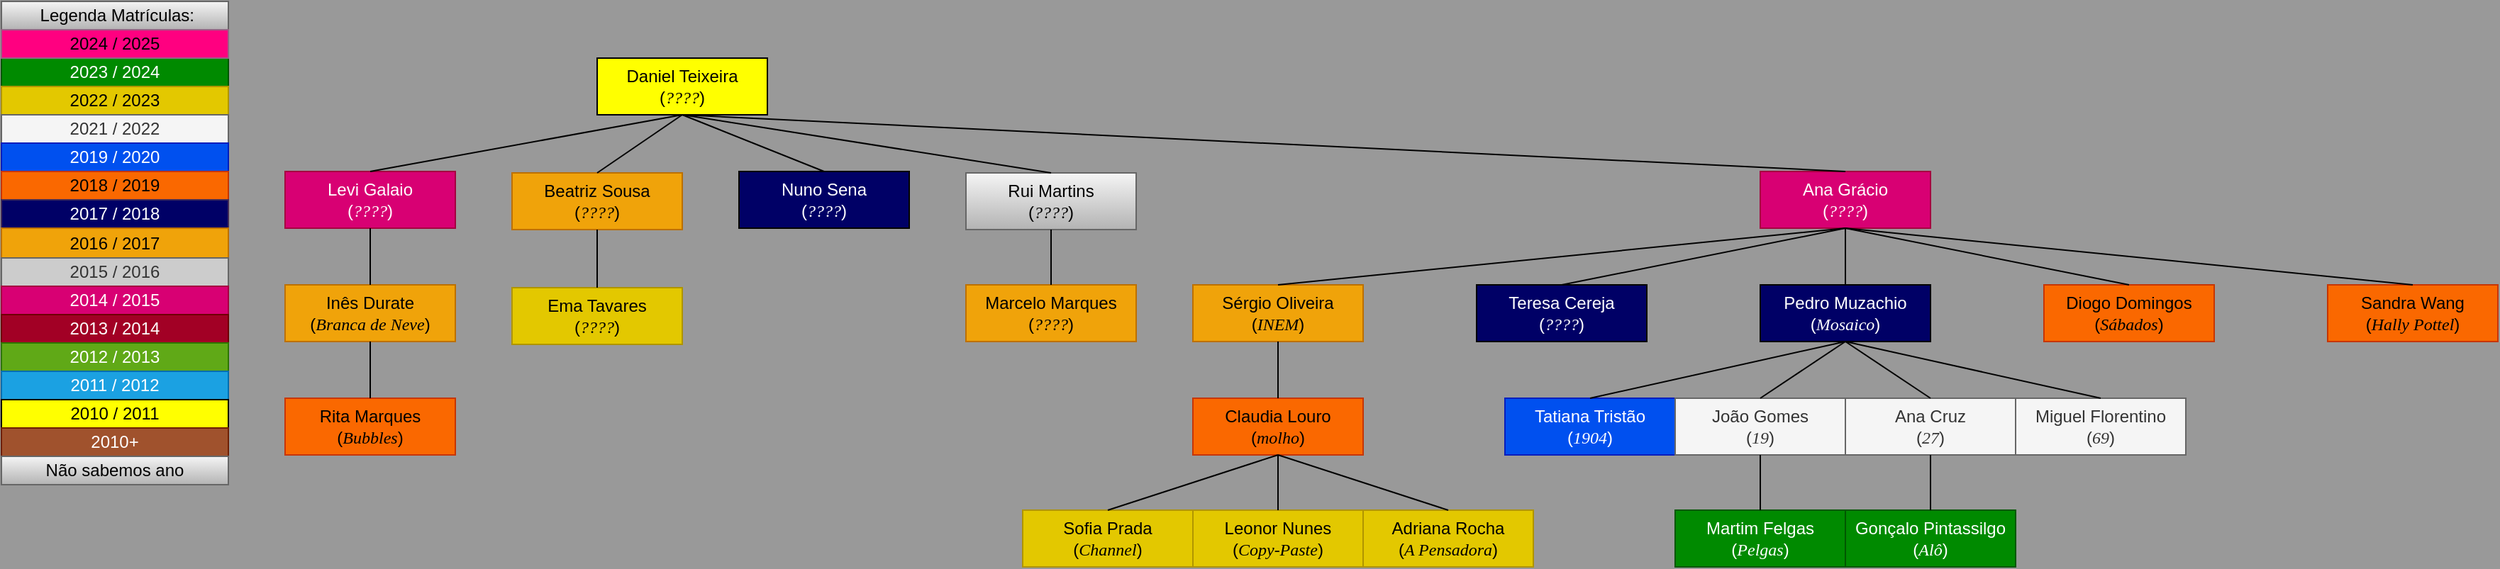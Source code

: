 <mxfile>
    <diagram id="uytzpZjenSV1ZXbr69cE" name="Página-1">
        <mxGraphModel dx="3716" dy="3184" grid="1" gridSize="10" guides="1" tooltips="1" connect="1" arrows="1" fold="1" page="1" pageScale="1" pageWidth="1169" pageHeight="827" background="#999999" math="0" shadow="0">
            <root>
                <mxCell id="0"/>
                <mxCell id="1" parent="0"/>
                <mxCell id="18" value="&lt;div&gt;Daniel Teixeira&lt;/div&gt;&lt;div&gt;&lt;span style=&quot;background-color: initial;&quot;&gt;(&lt;/span&gt;&lt;i style=&quot;background-color: initial;&quot;&gt;&lt;font face=&quot;Times New Roman&quot;&gt;????&lt;/font&gt;&lt;/i&gt;&lt;span style=&quot;background-color: initial;&quot;&gt;)&lt;/span&gt;&lt;/div&gt;" style="rounded=0;whiteSpace=wrap;html=1;fillColor=#ffff00;fontColor=#000000;" parent="1" vertex="1">
                    <mxGeometry x="-1900" y="-2400" width="120" height="40" as="geometry"/>
                </mxCell>
                <mxCell id="19" value="&lt;div&gt;Ana Grácio&lt;/div&gt;&lt;div&gt;&lt;span style=&quot;background-color: initial;&quot;&gt;(&lt;/span&gt;&lt;i style=&quot;background-color: initial;&quot;&gt;&lt;font face=&quot;Times New Roman&quot;&gt;????&lt;/font&gt;&lt;/i&gt;&lt;span style=&quot;background-color: initial;&quot;&gt;)&lt;/span&gt;&lt;/div&gt;" style="rounded=0;whiteSpace=wrap;html=1;fillColor=#d80073;fontColor=#ffffff;strokeColor=#A50040;" parent="1" vertex="1">
                    <mxGeometry x="-1080" y="-2320" width="120" height="40" as="geometry"/>
                </mxCell>
                <mxCell id="20" value="&lt;div&gt;&lt;span style=&quot;background-color: initial;&quot;&gt;Levi Galaio&lt;/span&gt;&lt;/div&gt;&lt;div&gt;&lt;span style=&quot;background-color: initial;&quot;&gt;(&lt;/span&gt;&lt;i style=&quot;background-color: initial;&quot;&gt;&lt;font face=&quot;Times New Roman&quot;&gt;????&lt;/font&gt;&lt;/i&gt;&lt;span style=&quot;background-color: initial;&quot;&gt;)&lt;/span&gt;&lt;/div&gt;" style="rounded=0;whiteSpace=wrap;html=1;fillColor=#d80073;fontColor=#ffffff;strokeColor=#A50040;" parent="1" vertex="1">
                    <mxGeometry x="-2120" y="-2320" width="120" height="40" as="geometry"/>
                </mxCell>
                <mxCell id="24" value="&lt;div&gt;&lt;span style=&quot;background-color: initial;&quot;&gt;Inês Durate&lt;/span&gt;&lt;/div&gt;&lt;div&gt;&lt;span style=&quot;background-color: initial;&quot;&gt;(&lt;font face=&quot;Times New Roman&quot;&gt;&lt;i&gt;Branca de Neve&lt;/i&gt;&lt;/font&gt;&lt;/span&gt;&lt;span style=&quot;background-color: initial;&quot;&gt;)&lt;/span&gt;&lt;/div&gt;" style="rounded=0;whiteSpace=wrap;html=1;fillColor=#f0a30a;fontColor=#000000;strokeColor=#BD7000;" parent="1" vertex="1">
                    <mxGeometry x="-2120" y="-2240" width="120" height="40" as="geometry"/>
                </mxCell>
                <mxCell id="25" value="&lt;div&gt;Rita Marques&lt;/div&gt;&lt;div&gt;&lt;span style=&quot;background-color: initial;&quot;&gt;(&lt;font face=&quot;Times New Roman&quot;&gt;&lt;i&gt;Bubbles&lt;/i&gt;&lt;/font&gt;&lt;/span&gt;&lt;span style=&quot;background-color: initial;&quot;&gt;)&lt;/span&gt;&lt;/div&gt;" style="rounded=0;whiteSpace=wrap;html=1;fillColor=#fa6800;fontColor=#000000;strokeColor=#C73500;" parent="1" vertex="1">
                    <mxGeometry x="-2120" y="-2160" width="120" height="40" as="geometry"/>
                </mxCell>
                <mxCell id="26" value="" style="endArrow=none;html=1;rounded=0;exitX=0.5;exitY=0;exitDx=0;exitDy=0;entryX=0.5;entryY=1;entryDx=0;entryDy=0;" parent="1" source="25" target="24" edge="1">
                    <mxGeometry width="50" height="50" relative="1" as="geometry">
                        <mxPoint x="-2450" y="-2160" as="sourcePoint"/>
                        <mxPoint x="-2450" y="-2200" as="targetPoint"/>
                    </mxGeometry>
                </mxCell>
                <mxCell id="27" value="" style="endArrow=none;html=1;rounded=0;entryX=0.5;entryY=1;entryDx=0;entryDy=0;exitX=0.5;exitY=0;exitDx=0;exitDy=0;" parent="1" source="24" target="20" edge="1">
                    <mxGeometry width="50" height="50" relative="1" as="geometry">
                        <mxPoint x="-1900" y="-2241" as="sourcePoint"/>
                        <mxPoint x="-1890" y="-2190" as="targetPoint"/>
                    </mxGeometry>
                </mxCell>
                <mxCell id="28" value="" style="endArrow=none;html=1;rounded=0;entryX=0.5;entryY=1;entryDx=0;entryDy=0;exitX=0.5;exitY=0;exitDx=0;exitDy=0;" parent="1" source="20" target="18" edge="1">
                    <mxGeometry width="50" height="50" relative="1" as="geometry">
                        <mxPoint x="-2090" y="-2229" as="sourcePoint"/>
                        <mxPoint x="-2090" y="-2269" as="targetPoint"/>
                    </mxGeometry>
                </mxCell>
                <mxCell id="29" value="" style="endArrow=none;html=1;rounded=0;entryX=0.5;entryY=0;entryDx=0;entryDy=0;exitX=0.5;exitY=1;exitDx=0;exitDy=0;" parent="1" source="18" target="19" edge="1">
                    <mxGeometry width="50" height="50" relative="1" as="geometry">
                        <mxPoint x="-2090" y="-2309" as="sourcePoint"/>
                        <mxPoint x="-1890" y="-2350" as="targetPoint"/>
                    </mxGeometry>
                </mxCell>
                <mxCell id="30" value="&lt;div&gt;Rui Martins&lt;/div&gt;&lt;div&gt;&lt;span style=&quot;background-color: initial;&quot;&gt;(&lt;/span&gt;&lt;i style=&quot;background-color: initial;&quot;&gt;&lt;font face=&quot;Times New Roman&quot;&gt;????&lt;/font&gt;&lt;/i&gt;&lt;span style=&quot;background-color: initial;&quot;&gt;)&lt;/span&gt;&lt;/div&gt;" style="rounded=0;whiteSpace=wrap;html=1;fillColor=#f5f5f5;gradientColor=#b3b3b3;strokeColor=#666666;" parent="1" vertex="1">
                    <mxGeometry x="-1640" y="-2319" width="120" height="40" as="geometry"/>
                </mxCell>
                <mxCell id="31" value="" style="endArrow=none;html=1;rounded=0;entryX=0.5;entryY=1;entryDx=0;entryDy=0;exitX=0.5;exitY=0;exitDx=0;exitDy=0;" parent="1" source="30" target="18" edge="1">
                    <mxGeometry width="50" height="50" relative="1" as="geometry">
                        <mxPoint x="-2090" y="-2309" as="sourcePoint"/>
                        <mxPoint x="-1890" y="-2350" as="targetPoint"/>
                    </mxGeometry>
                </mxCell>
                <mxCell id="32" value="&lt;div&gt;&lt;span style=&quot;background-color: initial;&quot;&gt;Marcelo Marques&lt;/span&gt;&lt;/div&gt;&lt;div&gt;&lt;span style=&quot;background-color: initial;&quot;&gt;(&lt;/span&gt;&lt;i style=&quot;background-color: initial;&quot;&gt;&lt;font face=&quot;Times New Roman&quot;&gt;????&lt;/font&gt;&lt;/i&gt;&lt;span style=&quot;background-color: initial;&quot;&gt;)&lt;/span&gt;&lt;/div&gt;" style="rounded=0;whiteSpace=wrap;html=1;fillColor=#f0a30a;fontColor=#000000;strokeColor=#BD7000;" parent="1" vertex="1">
                    <mxGeometry x="-1640" y="-2240" width="120" height="40" as="geometry"/>
                </mxCell>
                <mxCell id="33" value="" style="endArrow=none;html=1;rounded=0;entryX=0.5;entryY=1;entryDx=0;entryDy=0;exitX=0.5;exitY=0;exitDx=0;exitDy=0;" parent="1" source="32" target="30" edge="1">
                    <mxGeometry width="50" height="50" relative="1" as="geometry">
                        <mxPoint x="-1450" y="-2310" as="sourcePoint"/>
                        <mxPoint x="-1650" y="-2350" as="targetPoint"/>
                    </mxGeometry>
                </mxCell>
                <mxCell id="35" value="&lt;div&gt;&lt;span style=&quot;background-color: initial;&quot;&gt;Beatriz Sousa&lt;/span&gt;&lt;/div&gt;&lt;div&gt;&lt;span style=&quot;background-color: initial;&quot;&gt;(&lt;/span&gt;&lt;i style=&quot;background-color: initial;&quot;&gt;&lt;font face=&quot;Times New Roman&quot;&gt;????&lt;/font&gt;&lt;/i&gt;&lt;span style=&quot;background-color: initial;&quot;&gt;)&lt;/span&gt;&lt;/div&gt;" style="rounded=0;whiteSpace=wrap;html=1;fillColor=#f0a30a;fontColor=#000000;strokeColor=#BD7000;" parent="1" vertex="1">
                    <mxGeometry x="-1960" y="-2319" width="120" height="40" as="geometry"/>
                </mxCell>
                <mxCell id="36" value="" style="endArrow=none;html=1;rounded=0;entryX=0.5;entryY=1;entryDx=0;entryDy=0;exitX=0.5;exitY=0;exitDx=0;exitDy=0;" parent="1" source="35" target="18" edge="1">
                    <mxGeometry width="50" height="50" relative="1" as="geometry">
                        <mxPoint x="-1690" y="-2310" as="sourcePoint"/>
                        <mxPoint x="-1890" y="-2350" as="targetPoint"/>
                    </mxGeometry>
                </mxCell>
                <mxCell id="37" value="&lt;div&gt;&lt;span style=&quot;background-color: initial;&quot;&gt;Ema Tavares&lt;/span&gt;&lt;/div&gt;&lt;div&gt;&lt;span style=&quot;background-color: initial;&quot;&gt;(&lt;/span&gt;&lt;i style=&quot;background-color: initial;&quot;&gt;&lt;font face=&quot;Times New Roman&quot;&gt;????&lt;/font&gt;&lt;/i&gt;&lt;span style=&quot;background-color: initial;&quot;&gt;)&lt;/span&gt;&lt;/div&gt;" style="rounded=0;whiteSpace=wrap;html=1;fillColor=#e3c800;fontColor=#000000;strokeColor=#B09500;" parent="1" vertex="1">
                    <mxGeometry x="-1960" y="-2238" width="120" height="40" as="geometry"/>
                </mxCell>
                <mxCell id="38" value="" style="endArrow=none;html=1;rounded=0;exitX=0.5;exitY=1;exitDx=0;exitDy=0;entryX=0.5;entryY=0;entryDx=0;entryDy=0;" parent="1" source="35" target="37" edge="1">
                    <mxGeometry width="50" height="50" relative="1" as="geometry">
                        <mxPoint x="-1770" y="-2309" as="sourcePoint"/>
                        <mxPoint x="-1780" y="-2239" as="targetPoint"/>
                    </mxGeometry>
                </mxCell>
                <mxCell id="39" value="&lt;div&gt;&lt;span style=&quot;background-color: initial;&quot;&gt;Teresa Cereja&lt;/span&gt;&lt;/div&gt;&lt;div&gt;&lt;span style=&quot;background-color: initial;&quot;&gt;(&lt;/span&gt;&lt;i style=&quot;background-color: initial;&quot;&gt;&lt;font face=&quot;Times New Roman&quot;&gt;????&lt;/font&gt;&lt;/i&gt;&lt;span style=&quot;background-color: initial;&quot;&gt;)&lt;/span&gt;&lt;/div&gt;" style="rounded=0;whiteSpace=wrap;html=1;fillColor=#000066;fontColor=#FFFFFF;" parent="1" vertex="1">
                    <mxGeometry x="-1280" y="-2240" width="120" height="40" as="geometry"/>
                </mxCell>
                <mxCell id="40" value="&lt;div&gt;&lt;span style=&quot;background-color: initial;&quot;&gt;Sérgio Oliveira&lt;/span&gt;&lt;/div&gt;&lt;div&gt;&lt;span style=&quot;background-color: initial;&quot;&gt;(&lt;font face=&quot;Times New Roman&quot;&gt;&lt;i&gt;INEM&lt;/i&gt;&lt;/font&gt;&lt;/span&gt;&lt;span style=&quot;background-color: initial;&quot;&gt;)&lt;/span&gt;&lt;/div&gt;" style="rounded=0;whiteSpace=wrap;html=1;fillColor=#f0a30a;fontColor=#000000;strokeColor=#BD7000;" parent="1" vertex="1">
                    <mxGeometry x="-1480" y="-2240" width="120" height="40" as="geometry"/>
                </mxCell>
                <mxCell id="41" value="&lt;div&gt;Pedro Muzachio&lt;/div&gt;&lt;div&gt;&lt;span style=&quot;background-color: initial;&quot;&gt;(&lt;font face=&quot;Times New Roman&quot;&gt;&lt;i&gt;Mosaico&lt;/i&gt;&lt;/font&gt;&lt;/span&gt;&lt;span style=&quot;background-color: initial;&quot;&gt;)&lt;/span&gt;&lt;/div&gt;" style="rounded=0;whiteSpace=wrap;html=1;fillColor=#000066;fontColor=#FFFFFF;" parent="1" vertex="1">
                    <mxGeometry x="-1080" y="-2240" width="120" height="40" as="geometry"/>
                </mxCell>
                <mxCell id="42" value="&lt;div&gt;&lt;span style=&quot;background-color: initial;&quot;&gt;Diogo Domingos&lt;/span&gt;&lt;/div&gt;&lt;div&gt;&lt;span style=&quot;background-color: initial;&quot;&gt;(&lt;font face=&quot;Times New Roman&quot;&gt;&lt;i&gt;Sábados&lt;/i&gt;&lt;/font&gt;&lt;/span&gt;&lt;span style=&quot;background-color: initial;&quot;&gt;)&lt;/span&gt;&lt;/div&gt;" style="rounded=0;whiteSpace=wrap;html=1;fillColor=#fa6800;fontColor=#000000;strokeColor=#C73500;" parent="1" vertex="1">
                    <mxGeometry x="-880" y="-2240" width="120" height="40" as="geometry"/>
                </mxCell>
                <mxCell id="43" value="&lt;div&gt;&lt;span style=&quot;background-color: initial;&quot;&gt;Sandra Wang&lt;/span&gt;&lt;/div&gt;&lt;div&gt;&lt;span style=&quot;background-color: initial;&quot;&gt;(&lt;font face=&quot;Times New Roman&quot;&gt;&lt;i&gt;Hally Pottel&lt;/i&gt;&lt;/font&gt;&lt;/span&gt;&lt;span style=&quot;background-color: initial;&quot;&gt;)&lt;/span&gt;&lt;/div&gt;" style="rounded=0;whiteSpace=wrap;html=1;fillColor=#fa6800;fontColor=#000000;strokeColor=#C73500;" parent="1" vertex="1">
                    <mxGeometry x="-680" y="-2240" width="120" height="40" as="geometry"/>
                </mxCell>
                <mxCell id="44" value="" style="endArrow=none;html=1;rounded=0;entryX=0.5;entryY=1;entryDx=0;entryDy=0;exitX=0.5;exitY=0;exitDx=0;exitDy=0;" parent="1" source="40" target="19" edge="1">
                    <mxGeometry width="50" height="50" relative="1" as="geometry">
                        <mxPoint x="-1610" y="-2230" as="sourcePoint"/>
                        <mxPoint x="-1610" y="-2270" as="targetPoint"/>
                    </mxGeometry>
                </mxCell>
                <mxCell id="45" value="" style="endArrow=none;html=1;rounded=0;entryX=0.5;entryY=1;entryDx=0;entryDy=0;exitX=0.5;exitY=0;exitDx=0;exitDy=0;" parent="1" source="39" target="19" edge="1">
                    <mxGeometry width="50" height="50" relative="1" as="geometry">
                        <mxPoint x="-1410" y="-2230" as="sourcePoint"/>
                        <mxPoint x="-1010" y="-2270" as="targetPoint"/>
                    </mxGeometry>
                </mxCell>
                <mxCell id="46" value="" style="endArrow=none;html=1;rounded=0;entryX=0.5;entryY=1;entryDx=0;entryDy=0;exitX=0.5;exitY=0;exitDx=0;exitDy=0;" parent="1" source="41" target="19" edge="1">
                    <mxGeometry width="50" height="50" relative="1" as="geometry">
                        <mxPoint x="-1210" y="-2230" as="sourcePoint"/>
                        <mxPoint x="-1010" y="-2270" as="targetPoint"/>
                    </mxGeometry>
                </mxCell>
                <mxCell id="47" value="" style="endArrow=none;html=1;rounded=0;exitX=0.5;exitY=0;exitDx=0;exitDy=0;entryX=0.5;entryY=1;entryDx=0;entryDy=0;" parent="1" source="42" target="19" edge="1">
                    <mxGeometry width="50" height="50" relative="1" as="geometry">
                        <mxPoint x="-1010" y="-2230" as="sourcePoint"/>
                        <mxPoint x="-990" y="-2261" as="targetPoint"/>
                    </mxGeometry>
                </mxCell>
                <mxCell id="48" value="" style="endArrow=none;html=1;rounded=0;entryX=0.5;entryY=1;entryDx=0;entryDy=0;exitX=0.5;exitY=0;exitDx=0;exitDy=0;" parent="1" source="43" target="19" edge="1">
                    <mxGeometry width="50" height="50" relative="1" as="geometry">
                        <mxPoint x="-1000" y="-2220" as="sourcePoint"/>
                        <mxPoint x="-1000" y="-2260" as="targetPoint"/>
                    </mxGeometry>
                </mxCell>
                <mxCell id="49" value="&lt;div&gt;&lt;span style=&quot;background-color: initial;&quot;&gt;Claudia Louro&lt;/span&gt;&lt;/div&gt;&lt;div&gt;&lt;span style=&quot;background-color: initial;&quot;&gt;(&lt;font face=&quot;Times New Roman&quot;&gt;&lt;i&gt;molho&lt;/i&gt;&lt;/font&gt;&lt;/span&gt;&lt;span style=&quot;background-color: initial;&quot;&gt;)&lt;/span&gt;&lt;/div&gt;" style="rounded=0;whiteSpace=wrap;html=1;fillColor=#fa6800;fontColor=#000000;strokeColor=#C73500;" parent="1" vertex="1">
                    <mxGeometry x="-1480" y="-2160" width="120" height="40" as="geometry"/>
                </mxCell>
                <mxCell id="50" value="" style="endArrow=none;html=1;rounded=0;entryX=0.5;entryY=0;entryDx=0;entryDy=0;exitX=0.5;exitY=1;exitDx=0;exitDy=0;" parent="1" source="40" target="49" edge="1">
                    <mxGeometry width="50" height="50" relative="1" as="geometry">
                        <mxPoint x="-1410" y="-2230" as="sourcePoint"/>
                        <mxPoint x="-1010" y="-2270" as="targetPoint"/>
                    </mxGeometry>
                </mxCell>
                <mxCell id="51" value="&lt;div&gt;&lt;span style=&quot;background-color: initial;&quot;&gt;Tatiana Tristão&lt;/span&gt;&lt;/div&gt;&lt;div&gt;&lt;span style=&quot;background-color: initial;&quot;&gt;(&lt;font face=&quot;Times New Roman&quot;&gt;&lt;i&gt;1904&lt;/i&gt;&lt;/font&gt;&lt;/span&gt;&lt;span style=&quot;background-color: initial;&quot;&gt;)&lt;/span&gt;&lt;/div&gt;" style="rounded=0;whiteSpace=wrap;html=1;fillColor=#0050ef;fontColor=#ffffff;strokeColor=#001DBC;" parent="1" vertex="1">
                    <mxGeometry x="-1260" y="-2160" width="120" height="40" as="geometry"/>
                </mxCell>
                <mxCell id="52" value="&lt;div&gt;João Gomes&lt;/div&gt;&lt;div&gt;&lt;span style=&quot;background-color: initial;&quot;&gt;(&lt;font face=&quot;Times New Roman&quot;&gt;&lt;i&gt;19&lt;/i&gt;&lt;/font&gt;&lt;/span&gt;&lt;span style=&quot;background-color: initial;&quot;&gt;)&lt;/span&gt;&lt;/div&gt;" style="rounded=0;whiteSpace=wrap;html=1;fillColor=#f5f5f5;fontColor=#333333;strokeColor=#666666;" parent="1" vertex="1">
                    <mxGeometry x="-1140" y="-2160" width="120" height="40" as="geometry"/>
                </mxCell>
                <mxCell id="53" value="&lt;div&gt;&lt;span style=&quot;background-color: initial;&quot;&gt;Ana Cruz&lt;/span&gt;&lt;/div&gt;&lt;div&gt;&lt;span style=&quot;background-color: initial;&quot;&gt;(&lt;font face=&quot;Times New Roman&quot;&gt;&lt;i&gt;27&lt;/i&gt;&lt;/font&gt;&lt;/span&gt;&lt;span style=&quot;background-color: initial;&quot;&gt;)&lt;/span&gt;&lt;/div&gt;" style="rounded=0;whiteSpace=wrap;html=1;fillColor=#f5f5f5;fontColor=#333333;strokeColor=#666666;" parent="1" vertex="1">
                    <mxGeometry x="-1020" y="-2160" width="120" height="40" as="geometry"/>
                </mxCell>
                <mxCell id="54" value="" style="endArrow=none;html=1;rounded=0;entryX=0.5;entryY=1;entryDx=0;entryDy=0;exitX=0.5;exitY=0;exitDx=0;exitDy=0;" parent="1" source="51" target="41" edge="1">
                    <mxGeometry width="50" height="50" relative="1" as="geometry">
                        <mxPoint x="-1010" y="-2230" as="sourcePoint"/>
                        <mxPoint x="-1010" y="-2270" as="targetPoint"/>
                    </mxGeometry>
                </mxCell>
                <mxCell id="55" value="" style="endArrow=none;html=1;rounded=0;entryX=0.5;entryY=0;entryDx=0;entryDy=0;exitX=0.5;exitY=1;exitDx=0;exitDy=0;" parent="1" source="41" target="52" edge="1">
                    <mxGeometry width="50" height="50" relative="1" as="geometry">
                        <mxPoint x="-1000" y="-2220" as="sourcePoint"/>
                        <mxPoint x="-1000" y="-2260" as="targetPoint"/>
                    </mxGeometry>
                </mxCell>
                <mxCell id="56" value="" style="endArrow=none;html=1;rounded=0;entryX=0.5;entryY=0;entryDx=0;entryDy=0;exitX=0.5;exitY=1;exitDx=0;exitDy=0;" parent="1" source="41" target="53" edge="1">
                    <mxGeometry width="50" height="50" relative="1" as="geometry">
                        <mxPoint x="-990" y="-2210" as="sourcePoint"/>
                        <mxPoint x="-990" y="-2250" as="targetPoint"/>
                    </mxGeometry>
                </mxCell>
                <mxCell id="57" value="&lt;div&gt;Miguel Florentino&lt;/div&gt;&lt;div&gt;&lt;span style=&quot;background-color: initial;&quot;&gt;(&lt;font face=&quot;Times New Roman&quot;&gt;&lt;i&gt;69&lt;/i&gt;&lt;/font&gt;&lt;/span&gt;&lt;span style=&quot;background-color: initial;&quot;&gt;)&lt;/span&gt;&lt;/div&gt;" style="rounded=0;whiteSpace=wrap;html=1;fillColor=#f5f5f5;fontColor=#333333;strokeColor=#666666;" parent="1" vertex="1">
                    <mxGeometry x="-900" y="-2160" width="120" height="40" as="geometry"/>
                </mxCell>
                <mxCell id="59" value="" style="endArrow=none;html=1;rounded=0;entryX=0.5;entryY=1;entryDx=0;entryDy=0;exitX=0.5;exitY=0;exitDx=0;exitDy=0;" parent="1" source="57" target="41" edge="1">
                    <mxGeometry width="50" height="50" relative="1" as="geometry">
                        <mxPoint x="-1010" y="-2190" as="sourcePoint"/>
                        <mxPoint x="-890" y="-2150" as="targetPoint"/>
                    </mxGeometry>
                </mxCell>
                <mxCell id="60" value="&lt;div&gt;&lt;span style=&quot;background-color: initial;&quot;&gt;Sofia Prada&lt;/span&gt;&lt;/div&gt;&lt;div&gt;&lt;span style=&quot;background-color: initial;&quot;&gt;(&lt;font face=&quot;Times New Roman&quot;&gt;&lt;i&gt;Channel&lt;/i&gt;&lt;/font&gt;&lt;/span&gt;&lt;span style=&quot;background-color: initial;&quot;&gt;)&lt;/span&gt;&lt;/div&gt;" style="rounded=0;whiteSpace=wrap;html=1;fillColor=#e3c800;fontColor=#000000;strokeColor=#B09500;" parent="1" vertex="1">
                    <mxGeometry x="-1600" y="-2081" width="120" height="40" as="geometry"/>
                </mxCell>
                <mxCell id="61" value="&lt;div&gt;Leonor Nunes&lt;/div&gt;&lt;div&gt;&lt;span style=&quot;background-color: initial;&quot;&gt;(&lt;font face=&quot;Times New Roman&quot;&gt;&lt;i&gt;Copy-Paste&lt;/i&gt;&lt;/font&gt;&lt;/span&gt;&lt;span style=&quot;background-color: initial;&quot;&gt;)&lt;/span&gt;&lt;/div&gt;" style="rounded=0;whiteSpace=wrap;html=1;fillColor=#e3c800;fontColor=#000000;strokeColor=#B09500;" parent="1" vertex="1">
                    <mxGeometry x="-1480" y="-2081" width="120" height="40" as="geometry"/>
                </mxCell>
                <mxCell id="62" value="&lt;div&gt;Adriana Rocha&lt;/div&gt;&lt;div&gt;&lt;span style=&quot;background-color: initial;&quot;&gt;(&lt;font face=&quot;Times New Roman&quot;&gt;&lt;i&gt;A Pensadora&lt;/i&gt;&lt;/font&gt;&lt;/span&gt;&lt;span style=&quot;background-color: initial;&quot;&gt;)&lt;/span&gt;&lt;/div&gt;" style="rounded=0;whiteSpace=wrap;html=1;fillColor=#e3c800;fontColor=#000000;strokeColor=#B09500;" parent="1" vertex="1">
                    <mxGeometry x="-1360" y="-2081" width="120" height="40" as="geometry"/>
                </mxCell>
                <mxCell id="63" value="" style="endArrow=none;html=1;rounded=0;entryX=0.5;entryY=1;entryDx=0;entryDy=0;exitX=0.5;exitY=0;exitDx=0;exitDy=0;" parent="1" source="62" target="49" edge="1">
                    <mxGeometry width="50" height="50" relative="1" as="geometry">
                        <mxPoint x="-1190" y="-2150" as="sourcePoint"/>
                        <mxPoint x="-1010" y="-2190" as="targetPoint"/>
                    </mxGeometry>
                </mxCell>
                <mxCell id="64" value="" style="endArrow=none;html=1;rounded=0;entryX=0.5;entryY=1;entryDx=0;entryDy=0;exitX=0.5;exitY=0;exitDx=0;exitDy=0;" parent="1" source="61" target="49" edge="1">
                    <mxGeometry width="50" height="50" relative="1" as="geometry">
                        <mxPoint x="-1180" y="-2140" as="sourcePoint"/>
                        <mxPoint x="-1000" y="-2180" as="targetPoint"/>
                    </mxGeometry>
                </mxCell>
                <mxCell id="65" value="" style="endArrow=none;html=1;rounded=0;entryX=0.5;entryY=1;entryDx=0;entryDy=0;exitX=0.5;exitY=0;exitDx=0;exitDy=0;" parent="1" source="60" target="49" edge="1">
                    <mxGeometry width="50" height="50" relative="1" as="geometry">
                        <mxPoint x="-1170" y="-2130" as="sourcePoint"/>
                        <mxPoint x="-990" y="-2170" as="targetPoint"/>
                    </mxGeometry>
                </mxCell>
                <mxCell id="66" value="&lt;div&gt;&lt;span style=&quot;background-color: initial;&quot;&gt;Martim Felgas&lt;/span&gt;&lt;/div&gt;&lt;div&gt;&lt;span style=&quot;background-color: initial;&quot;&gt;(&lt;font face=&quot;Times New Roman&quot;&gt;&lt;i&gt;Pelgas&lt;/i&gt;&lt;/font&gt;&lt;/span&gt;&lt;span style=&quot;background-color: initial;&quot;&gt;)&lt;/span&gt;&lt;/div&gt;" style="rounded=0;whiteSpace=wrap;html=1;fillColor=#008a00;fontColor=#ffffff;strokeColor=#005700;" parent="1" vertex="1">
                    <mxGeometry x="-1140" y="-2081" width="120" height="40" as="geometry"/>
                </mxCell>
                <mxCell id="67" value="" style="endArrow=none;html=1;rounded=0;entryX=0.5;entryY=1;entryDx=0;entryDy=0;exitX=0.5;exitY=0;exitDx=0;exitDy=0;" parent="1" source="66" target="52" edge="1">
                    <mxGeometry width="50" height="50" relative="1" as="geometry">
                        <mxPoint x="-1010" y="-2190" as="sourcePoint"/>
                        <mxPoint x="-1070" y="-2150" as="targetPoint"/>
                    </mxGeometry>
                </mxCell>
                <mxCell id="68" value="&lt;div&gt;&lt;span style=&quot;background-color: initial;&quot;&gt;Nuno Sena&lt;/span&gt;&lt;/div&gt;&lt;div&gt;&lt;span style=&quot;background-color: initial;&quot;&gt;(&lt;/span&gt;&lt;i style=&quot;background-color: initial;&quot;&gt;&lt;font face=&quot;Times New Roman&quot;&gt;????&lt;/font&gt;&lt;/i&gt;&lt;span style=&quot;background-color: initial;&quot;&gt;)&lt;/span&gt;&lt;/div&gt;" style="rounded=0;whiteSpace=wrap;html=1;fillColor=#000066;fontColor=#FFFFFF;" parent="1" vertex="1">
                    <mxGeometry x="-1800" y="-2320" width="120" height="40" as="geometry"/>
                </mxCell>
                <mxCell id="69" value="" style="endArrow=none;html=1;rounded=0;entryX=0.5;entryY=1;entryDx=0;entryDy=0;exitX=0.5;exitY=0;exitDx=0;exitDy=0;" parent="1" source="68" target="18" edge="1">
                    <mxGeometry width="50" height="50" relative="1" as="geometry">
                        <mxPoint x="-1490" y="-2229" as="sourcePoint"/>
                        <mxPoint x="-1490" y="-2269" as="targetPoint"/>
                    </mxGeometry>
                </mxCell>
                <mxCell id="70" value="&lt;div&gt;Gonçalo Pintassilgo&lt;/div&gt;&lt;div&gt;&lt;span style=&quot;background-color: initial;&quot;&gt;(&lt;font face=&quot;Times New Roman&quot;&gt;&lt;i&gt;Alô&lt;/i&gt;&lt;/font&gt;&lt;/span&gt;&lt;span style=&quot;background-color: initial;&quot;&gt;)&lt;/span&gt;&lt;/div&gt;" style="rounded=0;whiteSpace=wrap;html=1;fillColor=#008a00;fontColor=#ffffff;strokeColor=#005700;" parent="1" vertex="1">
                    <mxGeometry x="-1020" y="-2081" width="120" height="40" as="geometry"/>
                </mxCell>
                <mxCell id="71" value="" style="endArrow=none;html=1;rounded=0;entryX=0.5;entryY=1;entryDx=0;entryDy=0;exitX=0.5;exitY=0;exitDx=0;exitDy=0;" parent="1" source="70" target="53" edge="1">
                    <mxGeometry width="50" height="50" relative="1" as="geometry">
                        <mxPoint x="-1070" y="-2071" as="sourcePoint"/>
                        <mxPoint x="-1070" y="-2110" as="targetPoint"/>
                    </mxGeometry>
                </mxCell>
                <mxCell id="73" value="2023 / 2024" style="rounded=0;whiteSpace=wrap;html=1;fillColor=#008a00;fontColor=#ffffff;strokeColor=#005700;" vertex="1" parent="1">
                    <mxGeometry x="-2320" y="-2400" width="160" height="20" as="geometry"/>
                </mxCell>
                <mxCell id="74" value="2022 / 2023" style="rounded=0;whiteSpace=wrap;html=1;fillColor=#e3c800;fontColor=#000000;strokeColor=#B09500;" vertex="1" parent="1">
                    <mxGeometry x="-2320" y="-2380" width="160" height="20" as="geometry"/>
                </mxCell>
                <mxCell id="75" value="2021 / 2022" style="rounded=0;whiteSpace=wrap;html=1;fillColor=#f5f5f5;fontColor=#333333;strokeColor=#666666;" vertex="1" parent="1">
                    <mxGeometry x="-2320" y="-2360" width="160" height="20" as="geometry"/>
                </mxCell>
                <mxCell id="76" value="2019 / 2020" style="rounded=0;whiteSpace=wrap;html=1;fillColor=#0050ef;fontColor=#ffffff;strokeColor=#001DBC;" vertex="1" parent="1">
                    <mxGeometry x="-2320" y="-2340" width="160" height="20" as="geometry"/>
                </mxCell>
                <mxCell id="77" value="2018 / 2019" style="rounded=0;whiteSpace=wrap;html=1;fillColor=#fa6800;fontColor=#000000;strokeColor=#C73500;" vertex="1" parent="1">
                    <mxGeometry x="-2320" y="-2320" width="160" height="20" as="geometry"/>
                </mxCell>
                <mxCell id="78" value="&amp;nbsp;Legenda Matrículas:" style="rounded=0;whiteSpace=wrap;html=1;fillColor=#f5f5f5;gradientColor=#b3b3b3;strokeColor=#666666;" vertex="1" parent="1">
                    <mxGeometry x="-2320" y="-2440" width="160" height="20" as="geometry"/>
                </mxCell>
                <mxCell id="79" value="2017 / 2018" style="rounded=0;whiteSpace=wrap;html=1;fillColor=#000066;fontColor=#ffffff;strokeColor=#432D57;" vertex="1" parent="1">
                    <mxGeometry x="-2320" y="-2300" width="160" height="20" as="geometry"/>
                </mxCell>
                <mxCell id="80" value="2016 / 2017" style="rounded=0;whiteSpace=wrap;html=1;fillColor=#f0a30a;fontColor=#000000;strokeColor=#BD7000;" vertex="1" parent="1">
                    <mxGeometry x="-2320" y="-2280" width="160" height="21" as="geometry"/>
                </mxCell>
                <mxCell id="81" value="2015 / 2016" style="rounded=0;whiteSpace=wrap;html=1;fillColor=#CCCCCC;strokeColor=#666666;fontColor=#333333;" vertex="1" parent="1">
                    <mxGeometry x="-2320" y="-2259" width="160" height="20" as="geometry"/>
                </mxCell>
                <mxCell id="82" value="2014 / 2015" style="rounded=0;whiteSpace=wrap;html=1;fillColor=#d80073;fontColor=#ffffff;strokeColor=#A50040;" vertex="1" parent="1">
                    <mxGeometry x="-2320" y="-2239" width="160" height="20" as="geometry"/>
                </mxCell>
                <mxCell id="83" value="2013 / 2014" style="rounded=0;whiteSpace=wrap;html=1;fillColor=#a20025;fontColor=#ffffff;strokeColor=#6F0000;" vertex="1" parent="1">
                    <mxGeometry x="-2320" y="-2219" width="160" height="20" as="geometry"/>
                </mxCell>
                <mxCell id="84" value="2012&lt;span style=&quot;background-color: initial;&quot;&gt;&amp;nbsp;/ 2013&lt;/span&gt;" style="rounded=0;whiteSpace=wrap;html=1;fillColor=#60a917;fontColor=#ffffff;strokeColor=#2D7600;" vertex="1" parent="1">
                    <mxGeometry x="-2320" y="-2199" width="160" height="20" as="geometry"/>
                </mxCell>
                <mxCell id="85" value="2011&lt;span style=&quot;background-color: initial;&quot;&gt;&amp;nbsp;/ 2012&lt;/span&gt;" style="rounded=0;whiteSpace=wrap;html=1;fillColor=#1ba1e2;fontColor=#ffffff;strokeColor=#006EAF;" vertex="1" parent="1">
                    <mxGeometry x="-2320" y="-2179" width="160" height="20" as="geometry"/>
                </mxCell>
                <mxCell id="86" value="2010&lt;span style=&quot;background-color: initial;&quot;&gt;&amp;nbsp;/ 2011&lt;/span&gt;" style="rounded=0;whiteSpace=wrap;html=1;fillColor=#FFFF00;fontColor=#000000;" vertex="1" parent="1">
                    <mxGeometry x="-2320" y="-2159" width="160" height="20" as="geometry"/>
                </mxCell>
                <mxCell id="87" value="2010+" style="rounded=0;whiteSpace=wrap;html=1;fillColor=#a0522d;strokeColor=#6D1F00;fontColor=#ffffff;" vertex="1" parent="1">
                    <mxGeometry x="-2320" y="-2139" width="160" height="20" as="geometry"/>
                </mxCell>
                <mxCell id="88" value="Não sabemos ano" style="rounded=0;whiteSpace=wrap;html=1;fillColor=#f5f5f5;gradientColor=#b3b3b3;strokeColor=#666666;" vertex="1" parent="1">
                    <mxGeometry x="-2320" y="-2119" width="160" height="20" as="geometry"/>
                </mxCell>
                <mxCell id="89" value="2024&amp;nbsp;/ 2025" style="rounded=0;whiteSpace=wrap;html=1;fillColor=#FF0080;strokeColor=#996185;gradientColor=none;fontColor=#000000;" vertex="1" parent="1">
                    <mxGeometry x="-2320" y="-2420" width="160" height="20" as="geometry"/>
                </mxCell>
            </root>
        </mxGraphModel>
    </diagram>
</mxfile>
